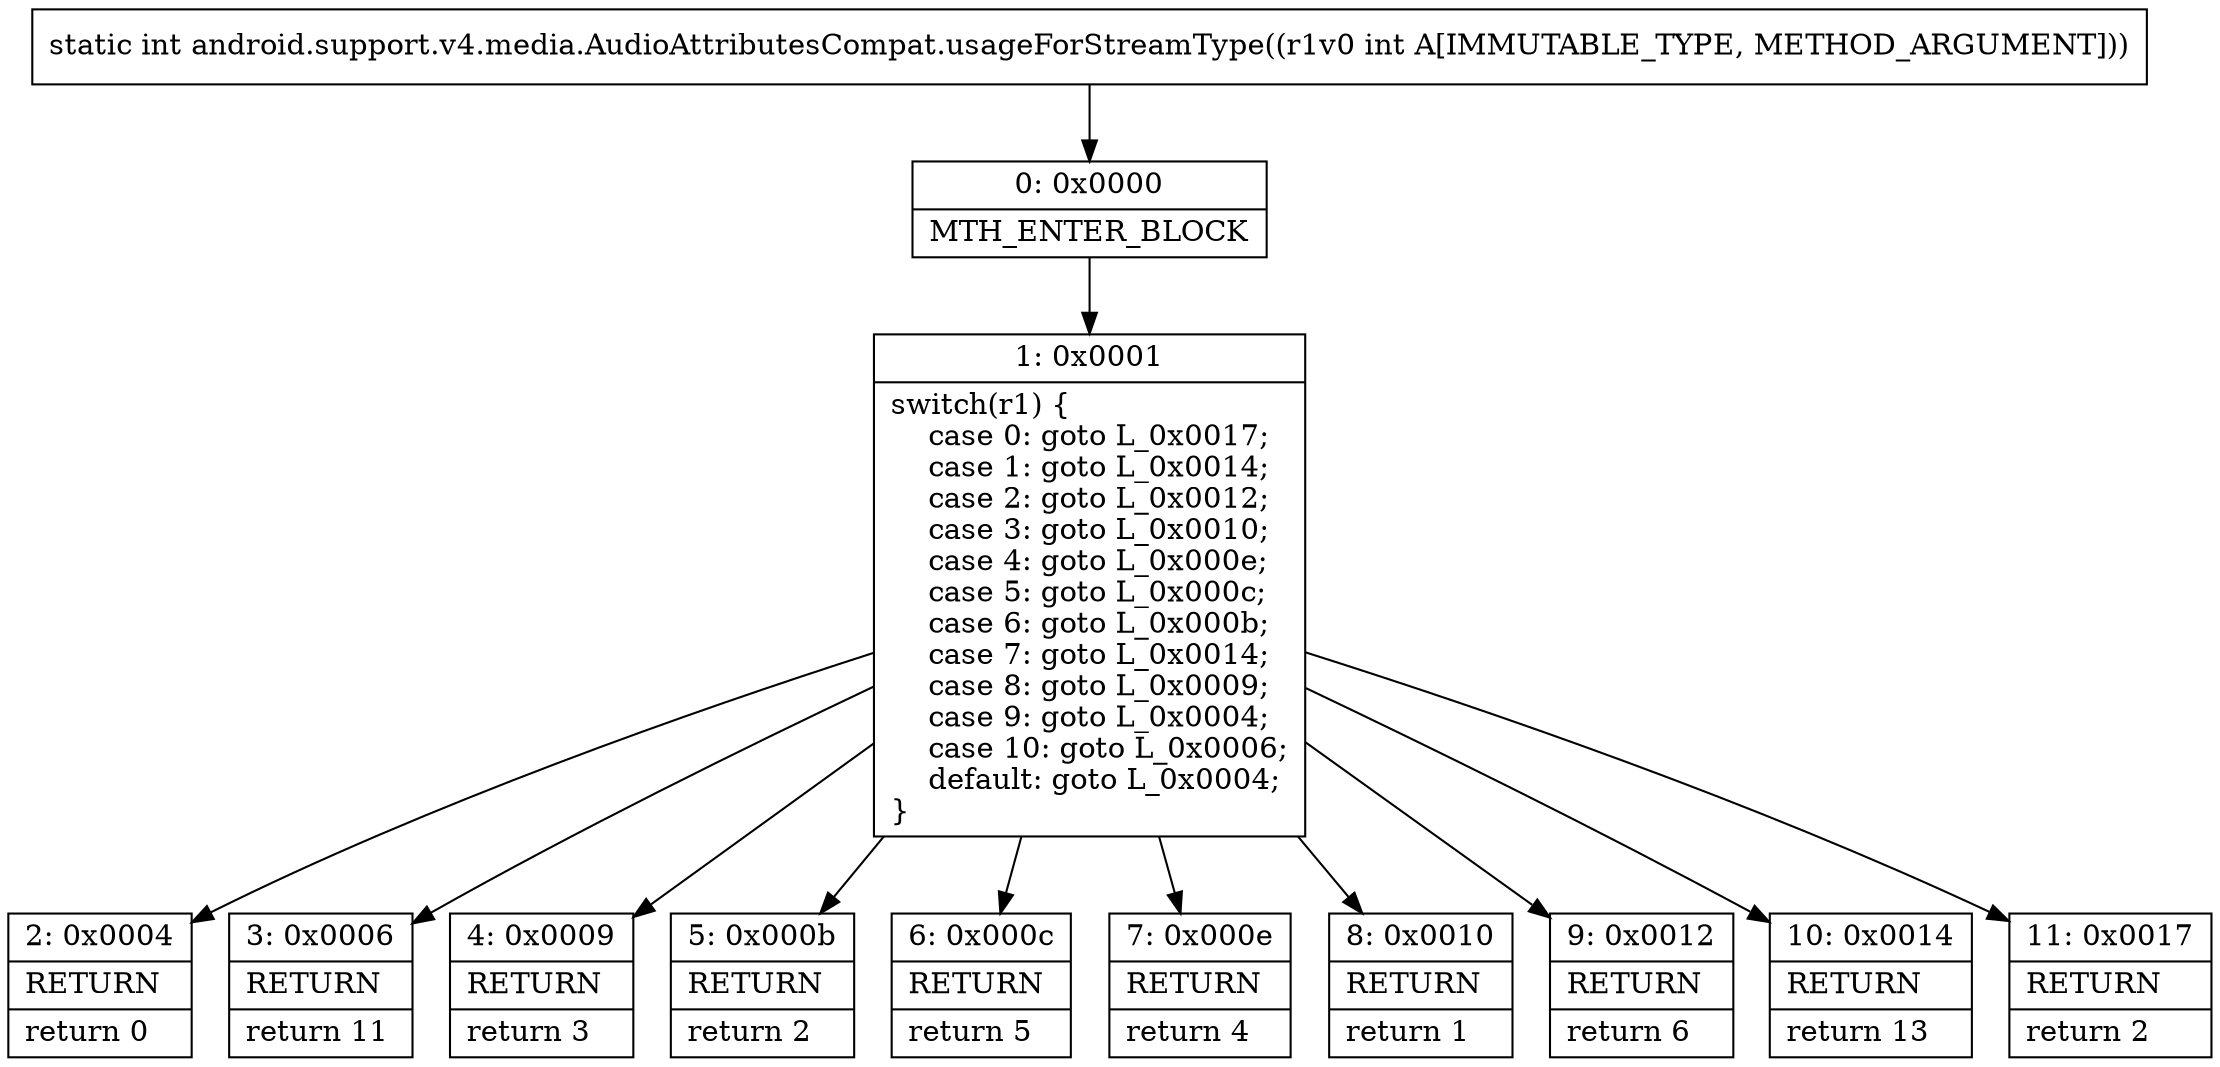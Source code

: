 digraph "CFG forandroid.support.v4.media.AudioAttributesCompat.usageForStreamType(I)I" {
Node_0 [shape=record,label="{0\:\ 0x0000|MTH_ENTER_BLOCK\l}"];
Node_1 [shape=record,label="{1\:\ 0x0001|switch(r1) \{\l    case 0: goto L_0x0017;\l    case 1: goto L_0x0014;\l    case 2: goto L_0x0012;\l    case 3: goto L_0x0010;\l    case 4: goto L_0x000e;\l    case 5: goto L_0x000c;\l    case 6: goto L_0x000b;\l    case 7: goto L_0x0014;\l    case 8: goto L_0x0009;\l    case 9: goto L_0x0004;\l    case 10: goto L_0x0006;\l    default: goto L_0x0004;\l\}\l}"];
Node_2 [shape=record,label="{2\:\ 0x0004|RETURN\l|return 0\l}"];
Node_3 [shape=record,label="{3\:\ 0x0006|RETURN\l|return 11\l}"];
Node_4 [shape=record,label="{4\:\ 0x0009|RETURN\l|return 3\l}"];
Node_5 [shape=record,label="{5\:\ 0x000b|RETURN\l|return 2\l}"];
Node_6 [shape=record,label="{6\:\ 0x000c|RETURN\l|return 5\l}"];
Node_7 [shape=record,label="{7\:\ 0x000e|RETURN\l|return 4\l}"];
Node_8 [shape=record,label="{8\:\ 0x0010|RETURN\l|return 1\l}"];
Node_9 [shape=record,label="{9\:\ 0x0012|RETURN\l|return 6\l}"];
Node_10 [shape=record,label="{10\:\ 0x0014|RETURN\l|return 13\l}"];
Node_11 [shape=record,label="{11\:\ 0x0017|RETURN\l|return 2\l}"];
MethodNode[shape=record,label="{static int android.support.v4.media.AudioAttributesCompat.usageForStreamType((r1v0 int A[IMMUTABLE_TYPE, METHOD_ARGUMENT])) }"];
MethodNode -> Node_0;
Node_0 -> Node_1;
Node_1 -> Node_2;
Node_1 -> Node_3;
Node_1 -> Node_4;
Node_1 -> Node_5;
Node_1 -> Node_6;
Node_1 -> Node_7;
Node_1 -> Node_8;
Node_1 -> Node_9;
Node_1 -> Node_10;
Node_1 -> Node_11;
}

